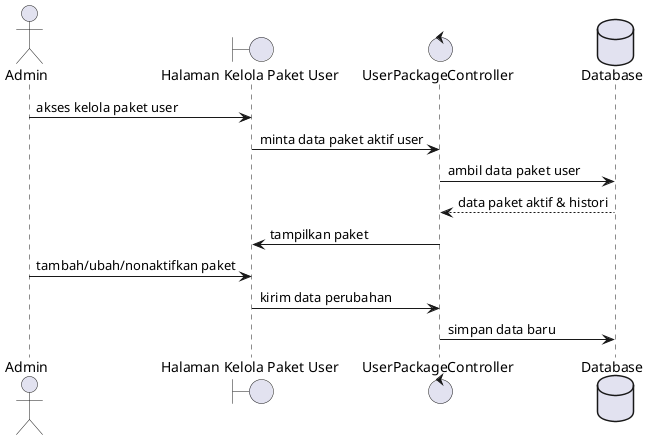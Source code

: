 @startuml
actor Admin
boundary "Halaman Kelola Paket User" as ManagePage
control "UserPackageController" as UserPackageCtrl
database "Database" as DB

Admin -> ManagePage : akses kelola paket user
ManagePage -> UserPackageCtrl : minta data paket aktif user
UserPackageCtrl -> DB : ambil data paket user
DB --> UserPackageCtrl : data paket aktif & histori
UserPackageCtrl -> ManagePage : tampilkan paket

Admin -> ManagePage : tambah/ubah/nonaktifkan paket
ManagePage -> UserPackageCtrl : kirim data perubahan
UserPackageCtrl -> DB : simpan data baru
@enduml
